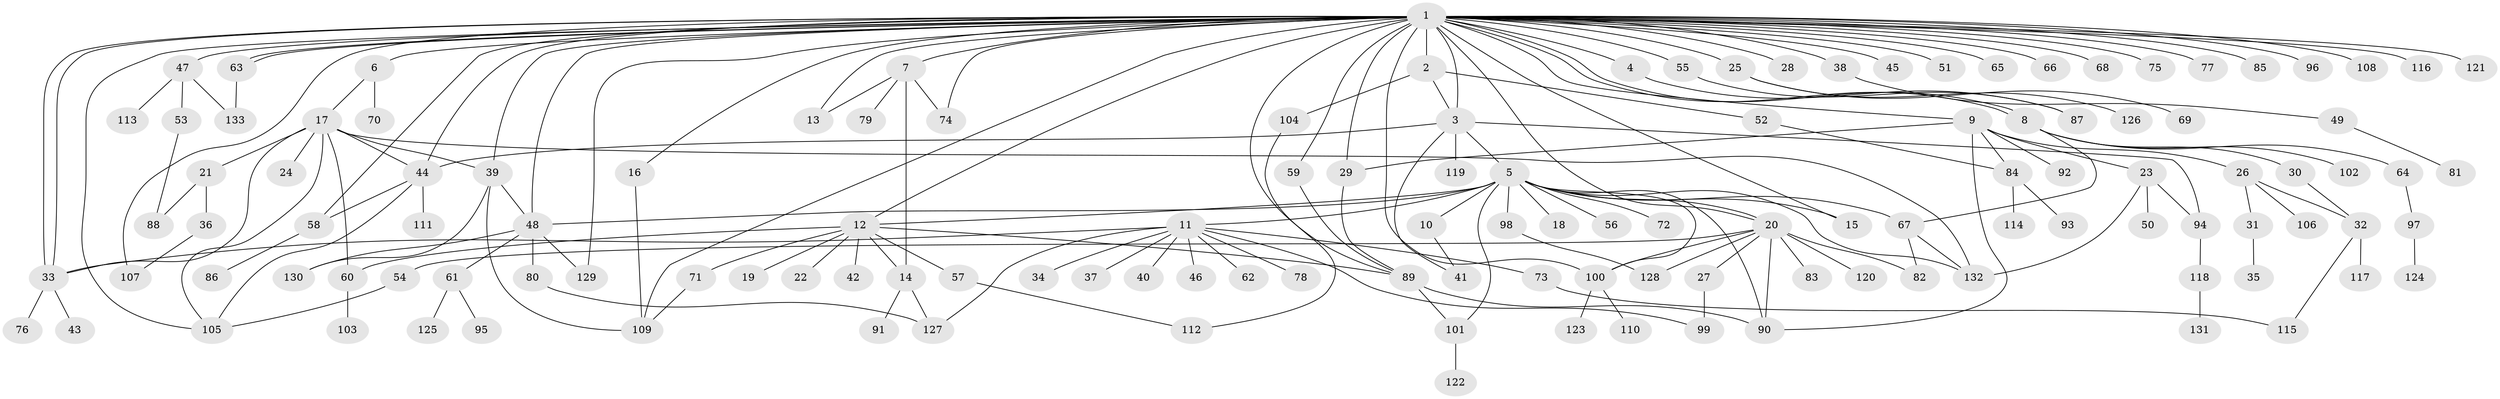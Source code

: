 // coarse degree distribution, {39: 0.014705882352941176, 4: 0.10294117647058823, 6: 0.014705882352941176, 1: 0.3088235294117647, 11: 0.014705882352941176, 2: 0.25, 3: 0.16176470588235295, 5: 0.07352941176470588, 7: 0.04411764705882353, 8: 0.014705882352941176}
// Generated by graph-tools (version 1.1) at 2025/50/03/04/25 22:50:37]
// undirected, 133 vertices, 188 edges
graph export_dot {
  node [color=gray90,style=filled];
  1;
  2;
  3;
  4;
  5;
  6;
  7;
  8;
  9;
  10;
  11;
  12;
  13;
  14;
  15;
  16;
  17;
  18;
  19;
  20;
  21;
  22;
  23;
  24;
  25;
  26;
  27;
  28;
  29;
  30;
  31;
  32;
  33;
  34;
  35;
  36;
  37;
  38;
  39;
  40;
  41;
  42;
  43;
  44;
  45;
  46;
  47;
  48;
  49;
  50;
  51;
  52;
  53;
  54;
  55;
  56;
  57;
  58;
  59;
  60;
  61;
  62;
  63;
  64;
  65;
  66;
  67;
  68;
  69;
  70;
  71;
  72;
  73;
  74;
  75;
  76;
  77;
  78;
  79;
  80;
  81;
  82;
  83;
  84;
  85;
  86;
  87;
  88;
  89;
  90;
  91;
  92;
  93;
  94;
  95;
  96;
  97;
  98;
  99;
  100;
  101;
  102;
  103;
  104;
  105;
  106;
  107;
  108;
  109;
  110;
  111;
  112;
  113;
  114;
  115;
  116;
  117;
  118;
  119;
  120;
  121;
  122;
  123;
  124;
  125;
  126;
  127;
  128;
  129;
  130;
  131;
  132;
  133;
  1 -- 2;
  1 -- 3;
  1 -- 4;
  1 -- 6;
  1 -- 7;
  1 -- 8;
  1 -- 8;
  1 -- 9;
  1 -- 12;
  1 -- 13;
  1 -- 15;
  1 -- 16;
  1 -- 20;
  1 -- 25;
  1 -- 28;
  1 -- 29;
  1 -- 33;
  1 -- 33;
  1 -- 38;
  1 -- 39;
  1 -- 44;
  1 -- 45;
  1 -- 47;
  1 -- 48;
  1 -- 51;
  1 -- 55;
  1 -- 58;
  1 -- 59;
  1 -- 63;
  1 -- 63;
  1 -- 65;
  1 -- 66;
  1 -- 68;
  1 -- 74;
  1 -- 75;
  1 -- 77;
  1 -- 85;
  1 -- 89;
  1 -- 96;
  1 -- 100;
  1 -- 105;
  1 -- 107;
  1 -- 108;
  1 -- 109;
  1 -- 116;
  1 -- 121;
  1 -- 129;
  2 -- 3;
  2 -- 52;
  2 -- 104;
  3 -- 5;
  3 -- 41;
  3 -- 44;
  3 -- 94;
  3 -- 119;
  4 -- 87;
  5 -- 10;
  5 -- 11;
  5 -- 12;
  5 -- 15;
  5 -- 18;
  5 -- 20;
  5 -- 48;
  5 -- 56;
  5 -- 67;
  5 -- 72;
  5 -- 90;
  5 -- 98;
  5 -- 100;
  5 -- 101;
  5 -- 132;
  6 -- 17;
  6 -- 70;
  7 -- 13;
  7 -- 14;
  7 -- 74;
  7 -- 79;
  8 -- 30;
  8 -- 64;
  8 -- 67;
  8 -- 102;
  9 -- 23;
  9 -- 26;
  9 -- 29;
  9 -- 84;
  9 -- 90;
  9 -- 92;
  10 -- 41;
  11 -- 33;
  11 -- 34;
  11 -- 37;
  11 -- 40;
  11 -- 46;
  11 -- 62;
  11 -- 73;
  11 -- 78;
  11 -- 99;
  11 -- 127;
  12 -- 14;
  12 -- 19;
  12 -- 22;
  12 -- 42;
  12 -- 57;
  12 -- 60;
  12 -- 71;
  12 -- 89;
  14 -- 91;
  14 -- 127;
  16 -- 109;
  17 -- 21;
  17 -- 24;
  17 -- 33;
  17 -- 39;
  17 -- 44;
  17 -- 60;
  17 -- 105;
  17 -- 132;
  20 -- 27;
  20 -- 54;
  20 -- 82;
  20 -- 83;
  20 -- 90;
  20 -- 100;
  20 -- 120;
  20 -- 128;
  21 -- 36;
  21 -- 88;
  23 -- 50;
  23 -- 94;
  23 -- 132;
  25 -- 69;
  25 -- 126;
  26 -- 31;
  26 -- 32;
  26 -- 106;
  27 -- 99;
  29 -- 89;
  30 -- 32;
  31 -- 35;
  32 -- 115;
  32 -- 117;
  33 -- 43;
  33 -- 76;
  36 -- 107;
  38 -- 49;
  39 -- 48;
  39 -- 109;
  39 -- 130;
  44 -- 58;
  44 -- 105;
  44 -- 111;
  47 -- 53;
  47 -- 113;
  47 -- 133;
  48 -- 61;
  48 -- 80;
  48 -- 129;
  48 -- 130;
  49 -- 81;
  52 -- 84;
  53 -- 88;
  54 -- 105;
  55 -- 87;
  57 -- 112;
  58 -- 86;
  59 -- 89;
  60 -- 103;
  61 -- 95;
  61 -- 125;
  63 -- 133;
  64 -- 97;
  67 -- 82;
  67 -- 132;
  71 -- 109;
  73 -- 115;
  80 -- 127;
  84 -- 93;
  84 -- 114;
  89 -- 90;
  89 -- 101;
  94 -- 118;
  97 -- 124;
  98 -- 128;
  100 -- 110;
  100 -- 123;
  101 -- 122;
  104 -- 112;
  118 -- 131;
}
